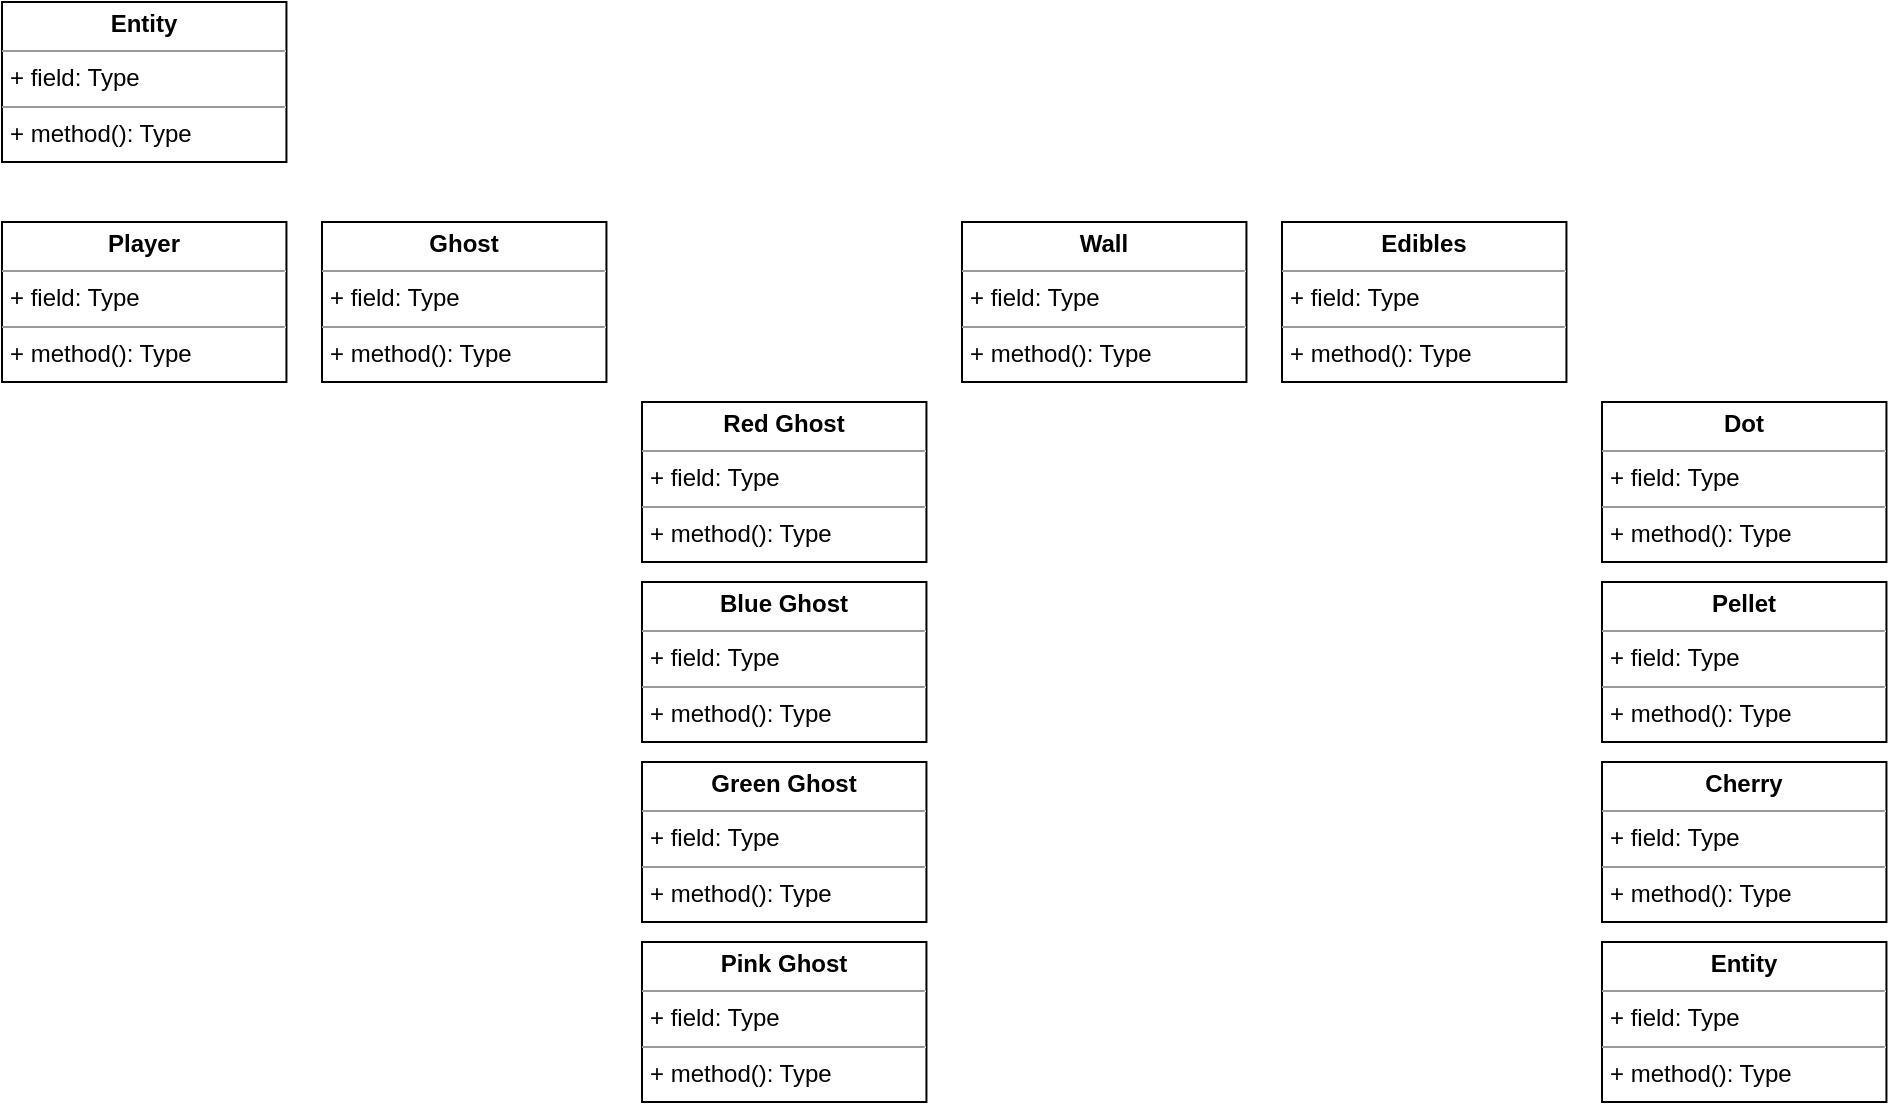 <mxfile version="21.1.2" type="device">
  <diagram name="Page-1" id="zyy1l848XF7I4ngZLRFS">
    <mxGraphModel dx="510" dy="552" grid="1" gridSize="10" guides="1" tooltips="1" connect="1" arrows="1" fold="1" page="1" pageScale="1" pageWidth="850" pageHeight="1100" math="0" shadow="0">
      <root>
        <mxCell id="0" />
        <mxCell id="1" parent="0" />
        <mxCell id="sPN9WDovAAdqWdFAlwqE-1" value="&lt;p style=&quot;margin:0px;margin-top:4px;text-align:center;&quot;&gt;&lt;b&gt;Entity&lt;/b&gt;&lt;/p&gt;&lt;hr size=&quot;1&quot;&gt;&lt;p style=&quot;margin:0px;margin-left:4px;&quot;&gt;+ field: Type&lt;/p&gt;&lt;hr size=&quot;1&quot;&gt;&lt;p style=&quot;margin:0px;margin-left:4px;&quot;&gt;+ method(): Type&lt;/p&gt;" style="verticalAlign=top;align=left;overflow=fill;fontSize=12;fontFamily=Helvetica;html=1;whiteSpace=wrap;" vertex="1" parent="1">
          <mxGeometry x="10" y="10" width="142.22" height="80" as="geometry" />
        </mxCell>
        <mxCell id="sPN9WDovAAdqWdFAlwqE-3" value="&lt;p style=&quot;margin:0px;margin-top:4px;text-align:center;&quot;&gt;&lt;b&gt;Player&lt;/b&gt;&lt;/p&gt;&lt;hr size=&quot;1&quot;&gt;&lt;p style=&quot;margin:0px;margin-left:4px;&quot;&gt;+ field: Type&lt;/p&gt;&lt;hr size=&quot;1&quot;&gt;&lt;p style=&quot;margin:0px;margin-left:4px;&quot;&gt;+ method(): Type&lt;/p&gt;" style="verticalAlign=top;align=left;overflow=fill;fontSize=12;fontFamily=Helvetica;html=1;whiteSpace=wrap;" vertex="1" parent="1">
          <mxGeometry x="10" y="120" width="142.22" height="80" as="geometry" />
        </mxCell>
        <mxCell id="sPN9WDovAAdqWdFAlwqE-4" value="&lt;p style=&quot;margin:0px;margin-top:4px;text-align:center;&quot;&gt;&lt;b&gt;Ghost&lt;/b&gt;&lt;/p&gt;&lt;hr size=&quot;1&quot;&gt;&lt;p style=&quot;margin:0px;margin-left:4px;&quot;&gt;+ field: Type&lt;/p&gt;&lt;hr size=&quot;1&quot;&gt;&lt;p style=&quot;margin:0px;margin-left:4px;&quot;&gt;+ method(): Type&lt;/p&gt;" style="verticalAlign=top;align=left;overflow=fill;fontSize=12;fontFamily=Helvetica;html=1;whiteSpace=wrap;" vertex="1" parent="1">
          <mxGeometry x="170" y="120" width="142.22" height="80" as="geometry" />
        </mxCell>
        <mxCell id="sPN9WDovAAdqWdFAlwqE-5" value="&lt;p style=&quot;margin:0px;margin-top:4px;text-align:center;&quot;&gt;&lt;b&gt;Wall&lt;/b&gt;&lt;/p&gt;&lt;hr size=&quot;1&quot;&gt;&lt;p style=&quot;margin:0px;margin-left:4px;&quot;&gt;+ field: Type&lt;/p&gt;&lt;hr size=&quot;1&quot;&gt;&lt;p style=&quot;margin:0px;margin-left:4px;&quot;&gt;+ method(): Type&lt;/p&gt;" style="verticalAlign=top;align=left;overflow=fill;fontSize=12;fontFamily=Helvetica;html=1;whiteSpace=wrap;" vertex="1" parent="1">
          <mxGeometry x="490" y="120" width="142.22" height="80" as="geometry" />
        </mxCell>
        <mxCell id="sPN9WDovAAdqWdFAlwqE-6" value="&lt;p style=&quot;margin:0px;margin-top:4px;text-align:center;&quot;&gt;&lt;b&gt;Edibles&lt;/b&gt;&lt;/p&gt;&lt;hr size=&quot;1&quot;&gt;&lt;p style=&quot;margin:0px;margin-left:4px;&quot;&gt;+ field: Type&lt;/p&gt;&lt;hr size=&quot;1&quot;&gt;&lt;p style=&quot;margin:0px;margin-left:4px;&quot;&gt;+ method(): Type&lt;/p&gt;" style="verticalAlign=top;align=left;overflow=fill;fontSize=12;fontFamily=Helvetica;html=1;whiteSpace=wrap;" vertex="1" parent="1">
          <mxGeometry x="650" y="120" width="142.22" height="80" as="geometry" />
        </mxCell>
        <mxCell id="sPN9WDovAAdqWdFAlwqE-9" value="&lt;p style=&quot;margin:0px;margin-top:4px;text-align:center;&quot;&gt;&lt;b&gt;Red Ghost&lt;/b&gt;&lt;/p&gt;&lt;hr size=&quot;1&quot;&gt;&lt;p style=&quot;margin:0px;margin-left:4px;&quot;&gt;+ field: Type&lt;/p&gt;&lt;hr size=&quot;1&quot;&gt;&lt;p style=&quot;margin:0px;margin-left:4px;&quot;&gt;+ method(): Type&lt;/p&gt;" style="verticalAlign=top;align=left;overflow=fill;fontSize=12;fontFamily=Helvetica;html=1;whiteSpace=wrap;" vertex="1" parent="1">
          <mxGeometry x="330" y="210" width="142.22" height="80" as="geometry" />
        </mxCell>
        <mxCell id="sPN9WDovAAdqWdFAlwqE-10" value="&lt;p style=&quot;margin:0px;margin-top:4px;text-align:center;&quot;&gt;&lt;b&gt;Blue Ghost&lt;/b&gt;&lt;/p&gt;&lt;hr size=&quot;1&quot;&gt;&lt;p style=&quot;margin:0px;margin-left:4px;&quot;&gt;+ field: Type&lt;/p&gt;&lt;hr size=&quot;1&quot;&gt;&lt;p style=&quot;margin:0px;margin-left:4px;&quot;&gt;+ method(): Type&lt;/p&gt;" style="verticalAlign=top;align=left;overflow=fill;fontSize=12;fontFamily=Helvetica;html=1;whiteSpace=wrap;" vertex="1" parent="1">
          <mxGeometry x="330" y="300" width="142.22" height="80" as="geometry" />
        </mxCell>
        <mxCell id="sPN9WDovAAdqWdFAlwqE-11" value="&lt;p style=&quot;margin:0px;margin-top:4px;text-align:center;&quot;&gt;&lt;b&gt;Green Ghost&lt;/b&gt;&lt;/p&gt;&lt;hr size=&quot;1&quot;&gt;&lt;p style=&quot;margin:0px;margin-left:4px;&quot;&gt;+ field: Type&lt;/p&gt;&lt;hr size=&quot;1&quot;&gt;&lt;p style=&quot;margin:0px;margin-left:4px;&quot;&gt;+ method(): Type&lt;/p&gt;" style="verticalAlign=top;align=left;overflow=fill;fontSize=12;fontFamily=Helvetica;html=1;whiteSpace=wrap;" vertex="1" parent="1">
          <mxGeometry x="330" y="390" width="142.22" height="80" as="geometry" />
        </mxCell>
        <mxCell id="sPN9WDovAAdqWdFAlwqE-12" value="&lt;p style=&quot;margin:0px;margin-top:4px;text-align:center;&quot;&gt;&lt;b&gt;Pink Ghost&lt;/b&gt;&lt;/p&gt;&lt;hr size=&quot;1&quot;&gt;&lt;p style=&quot;margin:0px;margin-left:4px;&quot;&gt;+ field: Type&lt;/p&gt;&lt;hr size=&quot;1&quot;&gt;&lt;p style=&quot;margin:0px;margin-left:4px;&quot;&gt;+ method(): Type&lt;/p&gt;" style="verticalAlign=top;align=left;overflow=fill;fontSize=12;fontFamily=Helvetica;html=1;whiteSpace=wrap;" vertex="1" parent="1">
          <mxGeometry x="330" y="480" width="142.22" height="80" as="geometry" />
        </mxCell>
        <mxCell id="sPN9WDovAAdqWdFAlwqE-13" value="&lt;p style=&quot;margin:0px;margin-top:4px;text-align:center;&quot;&gt;&lt;b&gt;Dot&lt;/b&gt;&lt;/p&gt;&lt;hr size=&quot;1&quot;&gt;&lt;p style=&quot;margin:0px;margin-left:4px;&quot;&gt;+ field: Type&lt;/p&gt;&lt;hr size=&quot;1&quot;&gt;&lt;p style=&quot;margin:0px;margin-left:4px;&quot;&gt;+ method(): Type&lt;/p&gt;" style="verticalAlign=top;align=left;overflow=fill;fontSize=12;fontFamily=Helvetica;html=1;whiteSpace=wrap;" vertex="1" parent="1">
          <mxGeometry x="810" y="210" width="142.22" height="80" as="geometry" />
        </mxCell>
        <mxCell id="sPN9WDovAAdqWdFAlwqE-14" value="&lt;p style=&quot;margin:0px;margin-top:4px;text-align:center;&quot;&gt;&lt;b&gt;Entity&lt;/b&gt;&lt;/p&gt;&lt;hr size=&quot;1&quot;&gt;&lt;p style=&quot;margin:0px;margin-left:4px;&quot;&gt;+ field: Type&lt;/p&gt;&lt;hr size=&quot;1&quot;&gt;&lt;p style=&quot;margin:0px;margin-left:4px;&quot;&gt;+ method(): Type&lt;/p&gt;" style="verticalAlign=top;align=left;overflow=fill;fontSize=12;fontFamily=Helvetica;html=1;whiteSpace=wrap;" vertex="1" parent="1">
          <mxGeometry x="810" y="480" width="142.22" height="80" as="geometry" />
        </mxCell>
        <mxCell id="sPN9WDovAAdqWdFAlwqE-15" value="&lt;p style=&quot;margin:0px;margin-top:4px;text-align:center;&quot;&gt;&lt;b&gt;Cherry&lt;/b&gt;&lt;/p&gt;&lt;hr size=&quot;1&quot;&gt;&lt;p style=&quot;margin:0px;margin-left:4px;&quot;&gt;+ field: Type&lt;/p&gt;&lt;hr size=&quot;1&quot;&gt;&lt;p style=&quot;margin:0px;margin-left:4px;&quot;&gt;+ method(): Type&lt;/p&gt;" style="verticalAlign=top;align=left;overflow=fill;fontSize=12;fontFamily=Helvetica;html=1;whiteSpace=wrap;" vertex="1" parent="1">
          <mxGeometry x="810" y="390" width="142.22" height="80" as="geometry" />
        </mxCell>
        <mxCell id="sPN9WDovAAdqWdFAlwqE-16" value="&lt;p style=&quot;margin:0px;margin-top:4px;text-align:center;&quot;&gt;&lt;b&gt;Pellet&lt;/b&gt;&lt;/p&gt;&lt;hr size=&quot;1&quot;&gt;&lt;p style=&quot;margin:0px;margin-left:4px;&quot;&gt;+ field: Type&lt;/p&gt;&lt;hr size=&quot;1&quot;&gt;&lt;p style=&quot;margin:0px;margin-left:4px;&quot;&gt;+ method(): Type&lt;/p&gt;" style="verticalAlign=top;align=left;overflow=fill;fontSize=12;fontFamily=Helvetica;html=1;whiteSpace=wrap;" vertex="1" parent="1">
          <mxGeometry x="810" y="300" width="142.22" height="80" as="geometry" />
        </mxCell>
      </root>
    </mxGraphModel>
  </diagram>
</mxfile>
